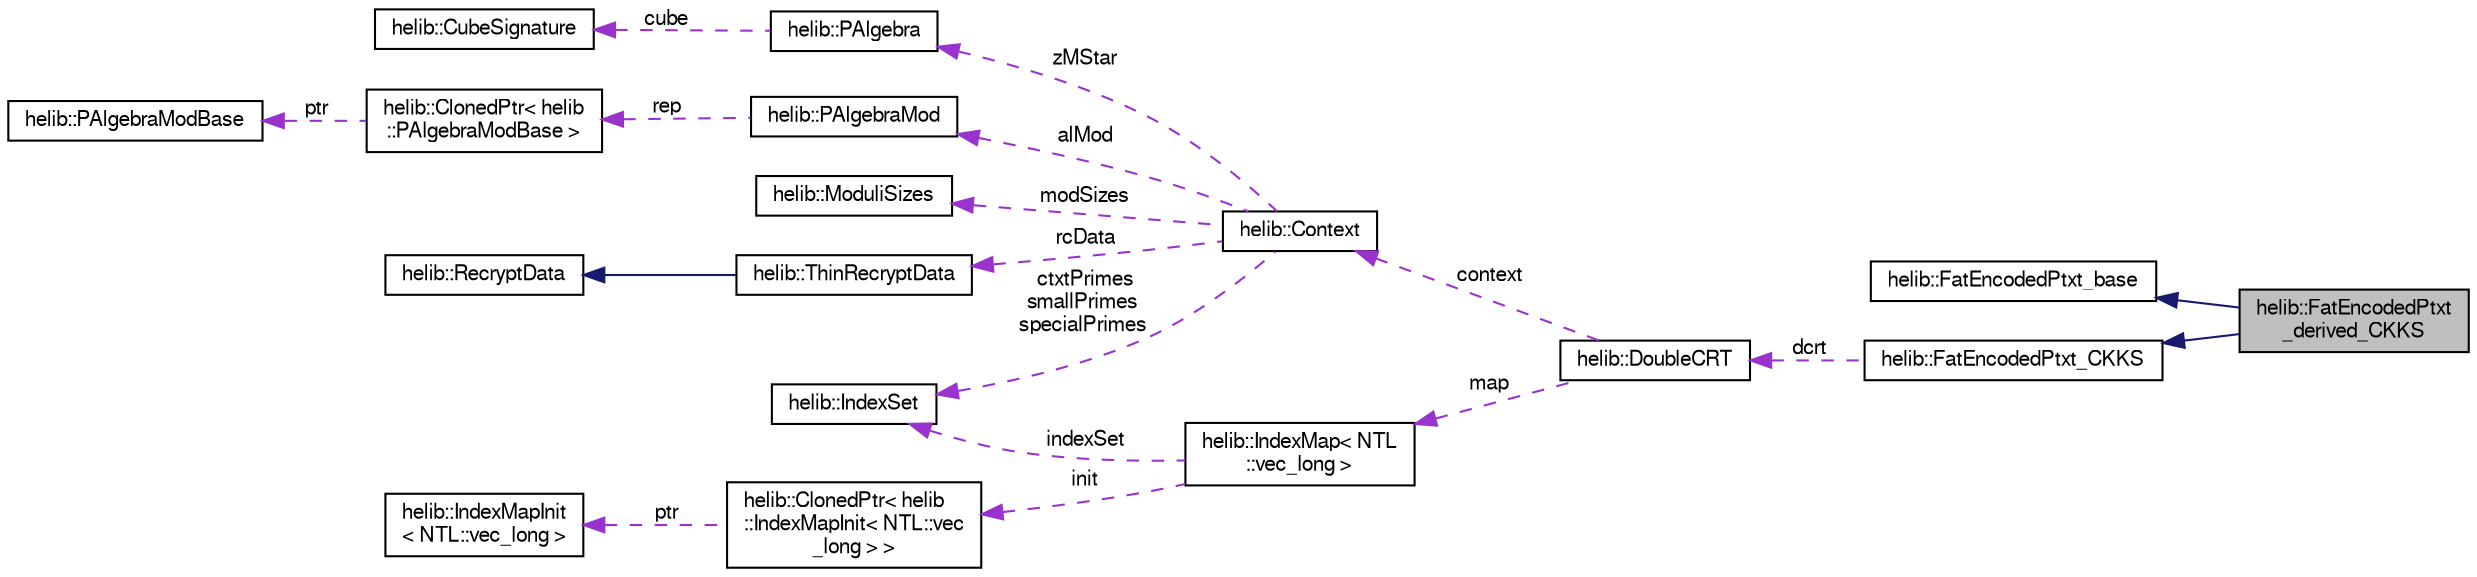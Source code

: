 digraph "helib::FatEncodedPtxt_derived_CKKS"
{
  edge [fontname="FreeSans",fontsize="10",labelfontname="FreeSans",labelfontsize="10"];
  node [fontname="FreeSans",fontsize="10",shape=record];
  rankdir="LR";
  Node3 [label="helib::FatEncodedPtxt\l_derived_CKKS",height=0.2,width=0.4,color="black", fillcolor="grey75", style="filled", fontcolor="black"];
  Node4 -> Node3 [dir="back",color="midnightblue",fontsize="10",style="solid"];
  Node4 [label="helib::FatEncodedPtxt_base",height=0.2,width=0.4,color="black", fillcolor="white", style="filled",URL="$classhelib_1_1_fat_encoded_ptxt__base.html"];
  Node5 -> Node3 [dir="back",color="midnightblue",fontsize="10",style="solid"];
  Node5 [label="helib::FatEncodedPtxt_CKKS",height=0.2,width=0.4,color="black", fillcolor="white", style="filled",URL="$classhelib_1_1_fat_encoded_ptxt___c_k_k_s.html"];
  Node6 -> Node5 [dir="back",color="darkorchid3",fontsize="10",style="dashed",label=" dcrt" ];
  Node6 [label="helib::DoubleCRT",height=0.2,width=0.4,color="black", fillcolor="white", style="filled",URL="$classhelib_1_1_double_c_r_t.html",tooltip="Implementing polynomials (elements in the ring R_Q) in double-CRT form. "];
  Node7 -> Node6 [dir="back",color="darkorchid3",fontsize="10",style="dashed",label=" context" ];
  Node7 [label="helib::Context",height=0.2,width=0.4,color="black", fillcolor="white", style="filled",URL="$classhelib_1_1_context.html",tooltip="Maintaining the HE scheme parameters. "];
  Node8 -> Node7 [dir="back",color="darkorchid3",fontsize="10",style="dashed",label=" modSizes" ];
  Node8 [label="helib::ModuliSizes",height=0.2,width=0.4,color="black", fillcolor="white", style="filled",URL="$classhelib_1_1_moduli_sizes.html",tooltip="A helper class to map required modulo-sizes to primeSets. "];
  Node9 -> Node7 [dir="back",color="darkorchid3",fontsize="10",style="dashed",label=" rcData" ];
  Node9 [label="helib::ThinRecryptData",height=0.2,width=0.4,color="black", fillcolor="white", style="filled",URL="$classhelib_1_1_thin_recrypt_data.html",tooltip="Same as above, but for \"thin\" bootstrapping, where the slots are assumed to contain constants..."];
  Node10 -> Node9 [dir="back",color="midnightblue",fontsize="10",style="solid"];
  Node10 [label="helib::RecryptData",height=0.2,width=0.4,color="black", fillcolor="white", style="filled",URL="$classhelib_1_1_recrypt_data.html",tooltip="A structure to hold recryption-related data inside the Context. "];
  Node11 -> Node7 [dir="back",color="darkorchid3",fontsize="10",style="dashed",label=" ctxtPrimes\nsmallPrimes\nspecialPrimes" ];
  Node11 [label="helib::IndexSet",height=0.2,width=0.4,color="black", fillcolor="white", style="filled",URL="$classhelib_1_1_index_set.html",tooltip="A dynamic set of non-negative integers. "];
  Node12 -> Node7 [dir="back",color="darkorchid3",fontsize="10",style="dashed",label=" zMStar" ];
  Node12 [label="helib::PAlgebra",height=0.2,width=0.4,color="black", fillcolor="white", style="filled",URL="$classhelib_1_1_p_algebra.html",tooltip="The structure of (Z/mZ)* /(p) "];
  Node13 -> Node12 [dir="back",color="darkorchid3",fontsize="10",style="dashed",label=" cube" ];
  Node13 [label="helib::CubeSignature",height=0.2,width=0.4,color="black", fillcolor="white", style="filled",URL="$classhelib_1_1_cube_signature.html",tooltip="Holds a vector of dimensions for a hypercube and some additional data. "];
  Node14 -> Node7 [dir="back",color="darkorchid3",fontsize="10",style="dashed",label=" alMod" ];
  Node14 [label="helib::PAlgebraMod",height=0.2,width=0.4,color="black", fillcolor="white", style="filled",URL="$classhelib_1_1_p_algebra_mod.html",tooltip="The structure of Z[X]/(Phi_m(X), p) "];
  Node15 -> Node14 [dir="back",color="darkorchid3",fontsize="10",style="dashed",label=" rep" ];
  Node15 [label="helib::ClonedPtr\< helib\l::PAlgebraModBase \>",height=0.2,width=0.4,color="black", fillcolor="white", style="filled",URL="$classhelib_1_1_cloned_ptr.html"];
  Node16 -> Node15 [dir="back",color="darkorchid3",fontsize="10",style="dashed",label=" ptr" ];
  Node16 [label="helib::PAlgebraModBase",height=0.2,width=0.4,color="black", fillcolor="white", style="filled",URL="$classhelib_1_1_p_algebra_mod_base.html",tooltip="Virtual base class for PAlgebraMod. "];
  Node17 -> Node6 [dir="back",color="darkorchid3",fontsize="10",style="dashed",label=" map" ];
  Node17 [label="helib::IndexMap\< NTL\l::vec_long \>",height=0.2,width=0.4,color="black", fillcolor="white", style="filled",URL="$classhelib_1_1_index_map.html"];
  Node11 -> Node17 [dir="back",color="darkorchid3",fontsize="10",style="dashed",label=" indexSet" ];
  Node18 -> Node17 [dir="back",color="darkorchid3",fontsize="10",style="dashed",label=" init" ];
  Node18 [label="helib::ClonedPtr\< helib\l::IndexMapInit\< NTL::vec\l_long \> \>",height=0.2,width=0.4,color="black", fillcolor="white", style="filled",URL="$classhelib_1_1_cloned_ptr.html"];
  Node19 -> Node18 [dir="back",color="darkorchid3",fontsize="10",style="dashed",label=" ptr" ];
  Node19 [label="helib::IndexMapInit\l\< NTL::vec_long \>",height=0.2,width=0.4,color="black", fillcolor="white", style="filled",URL="$classhelib_1_1_index_map_init.html"];
}

